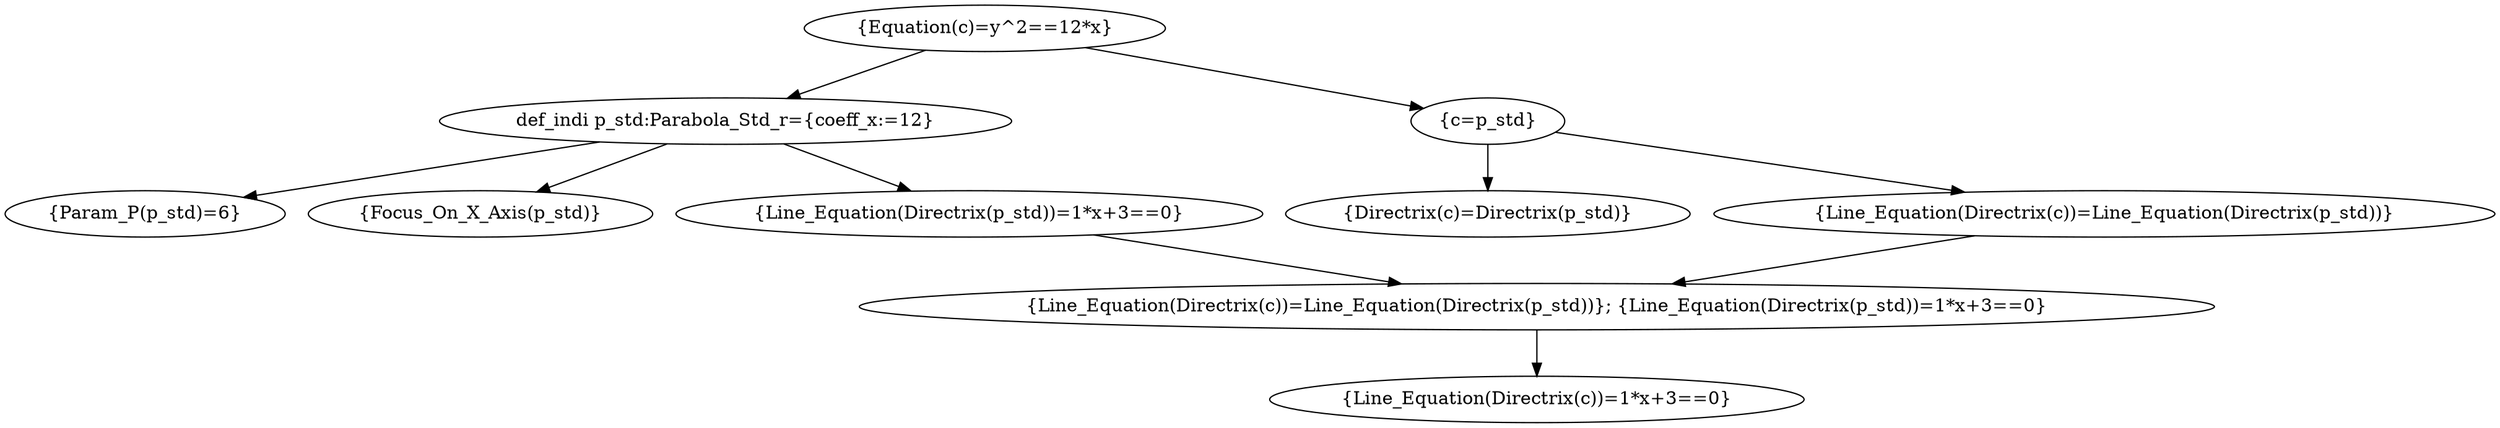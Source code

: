 digraph all_progress {
	graph [bb="0,0,1548.6,324"];
	node [label="\N"];
	"{Equation(c)=y^2==12*x}"	[height=0.5,
		pos="616.44,306",
		width=2.997];
	"def_indi p_std:Parabola_Std_r={coeff_x:=12}"	[height=0.5,
		pos="457.44,234",
		width=4.8746];
	"{Equation(c)=y^2==12*x}" -> "def_indi p_std:Parabola_Std_r={coeff_x:=12}"	[pos="e,496.06,252 579.56,288.76 557.85,279.2 530.1,266.99 506.55,256.62"];
	"{c=p_std}"	[height=0.5,
		pos="929.44,234",
		width=1.336];
	"{Equation(c)=y^2==12*x}" -> "{c=p_std}"	[pos="e,888.85,244.08 679.03,291 737.32,277.97 823.2,258.76 877.72,246.57"];
	"{Param_P(p_std)=6}"	[height=0.5,
		pos="86.442,162",
		width=2.4012];
	"def_indi p_std:Parabola_Std_r={coeff_x:=12}" -> "{Param_P(p_std)=6}"	[pos="e,148.98,174.8 376.02,217.64 311.67,205.5 222.6,188.69 160.29,176.93"];
	"{Focus_On_X_Axis(p_std)}"	[height=0.5,
		pos="303.44,162",
		width=3.1233];
	"def_indi p_std:Parabola_Std_r={coeff_x:=12}" -> "{Focus_On_X_Axis(p_std)}"	[pos="e,339.58,179.43 420.16,216.05 399.03,206.45 372.4,194.34 349.92,184.12"];
	"{Line_Equation(Directrix(p_std))=1*x+3==0}"	[height=0.5,
		pos="611.44,162",
		width=4.9287];
	"def_indi p_std:Parabola_Std_r={coeff_x:=12}" -> "{Line_Equation(Directrix(p_std))=1*x+3==0}"	[pos="e,573.97,180.03 494.72,216.05 515.47,206.62 541.52,194.78 563.74,184.68"];
	"{Directrix(c)=Directrix(p_std)}"	[height=0.5,
		pos="929.44,162",
		width=3.4122];
	"{c=p_std}" -> "{Directrix(c)=Directrix(p_std)}"	[pos="e,929.44,180.1 929.44,215.7 929.44,208.41 929.44,199.73 929.44,191.54"];
	"{Line_Equation(Directrix(c))=Line_Equation(Directrix(p_std))}"	[height=0.5,
		pos="1309.4,162",
		width=6.6439];
	"{c=p_std}" -> "{Line_Equation(Directrix(c))=Line_Equation(Directrix(p_std))}"	[pos="e,1221.7,179.16 971.93,225.17 1029.2,214.62 1133.1,195.49 1210.5,181.23"];
	"{Line_Equation(Directrix(c))=Line_Equation(Directrix(p_std))}; {Line_Equation(Directrix(p_std))=1*x+3==0}"	[height=0.5,
		pos="960.44,90",
		width=11.41];
	"{Line_Equation(Directrix(p_std))=1*x+3==0}" -> "{Line_Equation(Directrix(c))=Line_Equation(Directrix(p_std))}; {Line_Equation(Directrix(p_std))=1*x+3==0}"	[pos="e,875.46,108.04 689.33,145.38 741.02,135.01 809.21,121.33 864.28,110.29"];
	"{Line_Equation(Directrix(c))=Line_Equation(Directrix(p_std))}" -> "{Line_Equation(Directrix(c))=Line_Equation(Directrix(p_std))}; {Line_Equation(Directrix(p_std))=1*x+3==0}"	[pos="e,1045.6,108.08 1228.1,144.68 1176.9,134.42 1110.7,121.13 1056.9,110.34"];
	"{Line_Equation(Directrix(c))=1*x+3==0}"	[height=0.5,
		pos="960.44,18",
		width=4.5135];
	"{Line_Equation(Directrix(c))=Line_Equation(Directrix(p_std))}; {Line_Equation(Directrix(p_std))=1*x+3==0}" -> "{Line_Equation(Directrix(c))=1*x+3==0}"	[pos="e,960.44,36.104 960.44,71.697 960.44,64.407 960.44,55.726 960.44,47.536"];
}
